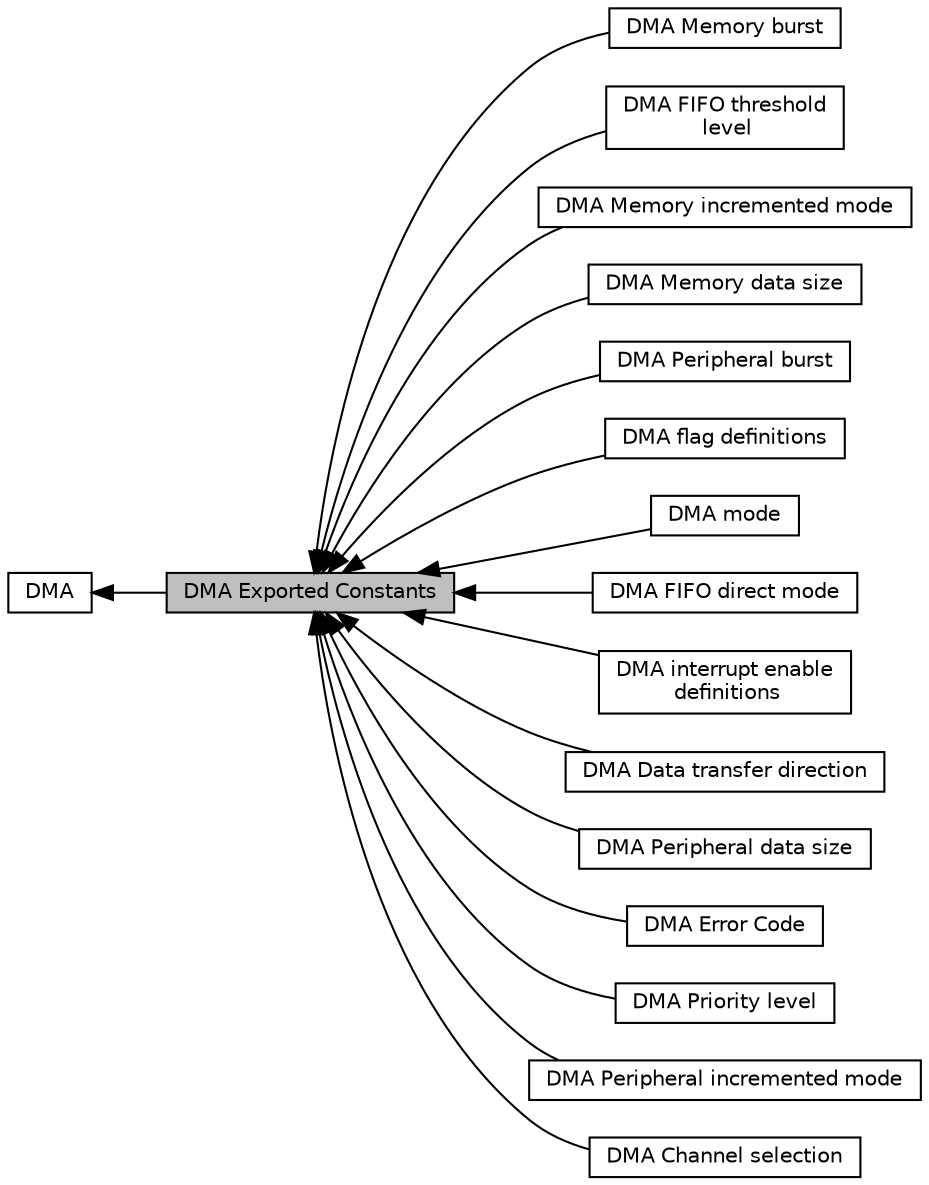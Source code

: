 digraph "DMA Exported Constants"
{
  edge [fontname="Helvetica",fontsize="10",labelfontname="Helvetica",labelfontsize="10"];
  node [fontname="Helvetica",fontsize="10",shape=box];
  rankdir=LR;
  Node14 [label="DMA Memory burst",height=0.2,width=0.4,color="black", fillcolor="white", style="filled",URL="$group___d_m_a___memory__burst.html",tooltip="DMA memory burst."];
  Node1 [label="DMA Exported Constants",height=0.2,width=0.4,color="black", fillcolor="grey75", style="filled", fontcolor="black",tooltip="DMA Exported constants."];
  Node13 [label="DMA FIFO threshold\l level",height=0.2,width=0.4,color="black", fillcolor="white", style="filled",URL="$group___d_m_a___f_i_f_o__threshold__level.html",tooltip="DMA FIFO level."];
  Node7 [label="DMA Memory incremented mode",height=0.2,width=0.4,color="black", fillcolor="white", style="filled",URL="$group___d_m_a___memory__incremented__mode.html",tooltip="DMA memory incremented mode."];
  Node9 [label="DMA Memory data size",height=0.2,width=0.4,color="black", fillcolor="white", style="filled",URL="$group___d_m_a___memory__data__size.html",tooltip="DMA memory data size."];
  Node15 [label="DMA Peripheral burst",height=0.2,width=0.4,color="black", fillcolor="white", style="filled",URL="$group___d_m_a___peripheral__burst.html",tooltip="DMA peripheral burst."];
  Node17 [label="DMA flag definitions",height=0.2,width=0.4,color="black", fillcolor="white", style="filled",URL="$group___d_m_a__flag__definitions.html",tooltip="DMA flag definitions."];
  Node10 [label="DMA mode",height=0.2,width=0.4,color="black", fillcolor="white", style="filled",URL="$group___d_m_a__mode.html",tooltip="DMA mode."];
  Node12 [label="DMA FIFO direct mode",height=0.2,width=0.4,color="black", fillcolor="white", style="filled",URL="$group___d_m_a___f_i_f_o__direct__mode.html",tooltip="DMA FIFO direct mode."];
  Node16 [label="DMA interrupt enable\l definitions",height=0.2,width=0.4,color="black", fillcolor="white", style="filled",URL="$group___d_m_a__interrupt__enable__definitions.html",tooltip="DMA interrupts definition."];
  Node2 [label="DMA",height=0.2,width=0.4,color="black", fillcolor="white", style="filled",URL="$group___d_m_a.html",tooltip="DMA HAL module driver."];
  Node5 [label="DMA Data transfer direction",height=0.2,width=0.4,color="black", fillcolor="white", style="filled",URL="$group___d_m_a___data__transfer__direction.html",tooltip="DMA data transfer direction."];
  Node8 [label="DMA Peripheral data size",height=0.2,width=0.4,color="black", fillcolor="white", style="filled",URL="$group___d_m_a___peripheral__data__size.html",tooltip="DMA peripheral data size."];
  Node3 [label="DMA Error Code",height=0.2,width=0.4,color="black", fillcolor="white", style="filled",URL="$group___d_m_a___error___code.html",tooltip="DMA Error Code."];
  Node11 [label="DMA Priority level",height=0.2,width=0.4,color="black", fillcolor="white", style="filled",URL="$group___d_m_a___priority__level.html",tooltip="DMA priority levels."];
  Node6 [label="DMA Peripheral incremented mode",height=0.2,width=0.4,color="black", fillcolor="white", style="filled",URL="$group___d_m_a___peripheral__incremented__mode.html",tooltip="DMA peripheral incremented mode."];
  Node4 [label="DMA Channel selection",height=0.2,width=0.4,color="black", fillcolor="white", style="filled",URL="$group___d_m_a___channel__selection.html",tooltip="DMA channel selection."];
  Node2->Node1 [shape=plaintext, dir="back", style="solid"];
  Node1->Node3 [shape=plaintext, dir="back", style="solid"];
  Node1->Node4 [shape=plaintext, dir="back", style="solid"];
  Node1->Node5 [shape=plaintext, dir="back", style="solid"];
  Node1->Node6 [shape=plaintext, dir="back", style="solid"];
  Node1->Node7 [shape=plaintext, dir="back", style="solid"];
  Node1->Node8 [shape=plaintext, dir="back", style="solid"];
  Node1->Node9 [shape=plaintext, dir="back", style="solid"];
  Node1->Node10 [shape=plaintext, dir="back", style="solid"];
  Node1->Node11 [shape=plaintext, dir="back", style="solid"];
  Node1->Node12 [shape=plaintext, dir="back", style="solid"];
  Node1->Node13 [shape=plaintext, dir="back", style="solid"];
  Node1->Node14 [shape=plaintext, dir="back", style="solid"];
  Node1->Node15 [shape=plaintext, dir="back", style="solid"];
  Node1->Node16 [shape=plaintext, dir="back", style="solid"];
  Node1->Node17 [shape=plaintext, dir="back", style="solid"];
}
